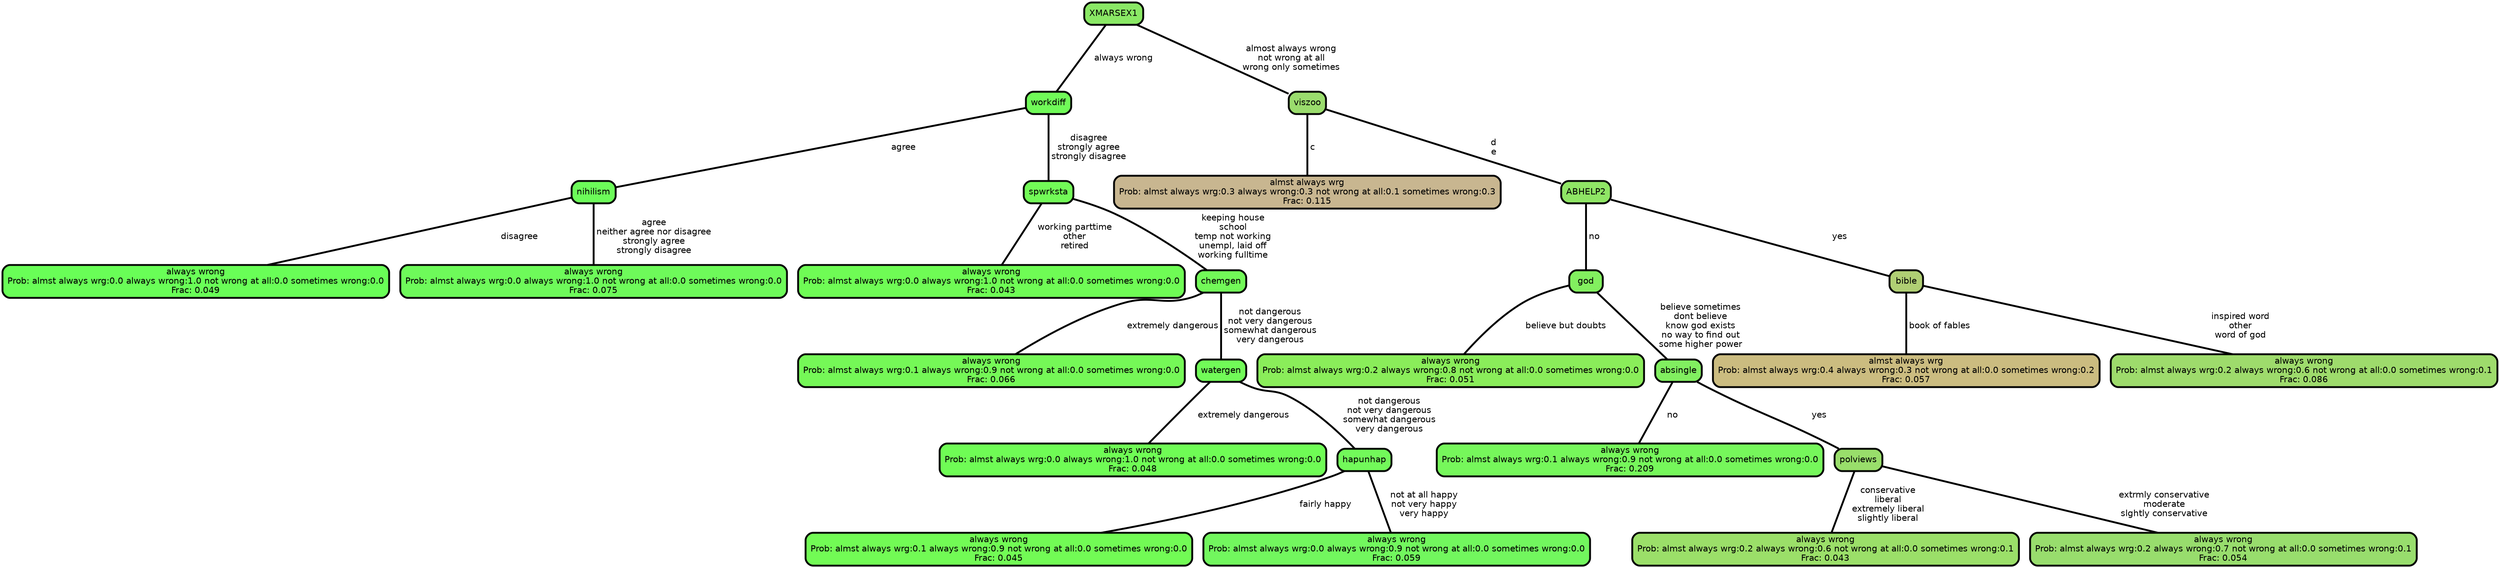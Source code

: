 graph Tree {
node [shape=box, style="filled, rounded",color="black",penwidth="3",fontcolor="black",                 fontname=helvetica] ;
graph [ranksep="0 equally", splines=straight,                 bgcolor=transparent, dpi=200] ;
edge [fontname=helvetica, color=black] ;
0 [label="always wrong
Prob: almst always wrg:0.0 always wrong:1.0 not wrong at all:0.0 sometimes wrong:0.0
Frac: 0.049", fillcolor="#69fe57"] ;
1 [label="nihilism", fillcolor="#6cfb59"] ;
2 [label="always wrong
Prob: almst always wrg:0.0 always wrong:1.0 not wrong at all:0.0 sometimes wrong:0.0
Frac: 0.075", fillcolor="#6efa5a"] ;
3 [label="workdiff", fillcolor="#70fa58"] ;
4 [label="always wrong
Prob: almst always wrg:0.0 always wrong:1.0 not wrong at all:0.0 sometimes wrong:0.0
Frac: 0.043", fillcolor="#6ffc55"] ;
5 [label="spwrksta", fillcolor="#72fa57"] ;
6 [label="always wrong
Prob: almst always wrg:0.1 always wrong:0.9 not wrong at all:0.0 sometimes wrong:0.0
Frac: 0.066", fillcolor="#75f857"] ;
7 [label="chemgen", fillcolor="#72f958"] ;
8 [label="always wrong
Prob: almst always wrg:0.0 always wrong:1.0 not wrong at all:0.0 sometimes wrong:0.0
Frac: 0.048", fillcolor="#6ffc55"] ;
9 [label="watergen", fillcolor="#71fa58"] ;
10 [label="always wrong
Prob: almst always wrg:0.1 always wrong:0.9 not wrong at all:0.0 sometimes wrong:0.0
Frac: 0.045", fillcolor="#72fb55"] ;
11 [label="hapunhap", fillcolor="#72f95a"] ;
12 [label="always wrong
Prob: almst always wrg:0.0 always wrong:0.9 not wrong at all:0.0 sometimes wrong:0.0
Frac: 0.059", fillcolor="#72f75e"] ;
13 [label="XMARSEX1", fillcolor="#8ae865"] ;
14 [label="almst always wrg
Prob: almst always wrg:0.3 always wrong:0.3 not wrong at all:0.1 sometimes wrong:0.3
Frac: 0.115", fillcolor="#c8b690"] ;
15 [label="viszoo", fillcolor="#9adc6d"] ;
16 [label="always wrong
Prob: almst always wrg:0.2 always wrong:0.8 not wrong at all:0.0 sometimes wrong:0.0
Frac: 0.051", fillcolor="#8aed5a"] ;
17 [label="god", fillcolor="#82ef5f"] ;
18 [label="always wrong
Prob: almst always wrg:0.1 always wrong:0.9 not wrong at all:0.0 sometimes wrong:0.0
Frac: 0.209", fillcolor="#76f75b"] ;
19 [label="absingle", fillcolor="#81ef60"] ;
20 [label="always wrong
Prob: almst always wrg:0.2 always wrong:0.6 not wrong at all:0.0 sometimes wrong:0.1
Frac: 0.043", fillcolor="#9bdf69"] ;
21 [label="polviews", fillcolor="#99de6b"] ;
22 [label="always wrong
Prob: almst always wrg:0.2 always wrong:0.7 not wrong at all:0.0 sometimes wrong:0.1
Frac: 0.054", fillcolor="#98dd6d"] ;
23 [label="ABHELP2", fillcolor="#8fe565"] ;
24 [label="almst always wrg
Prob: almst always wrg:0.4 always wrong:0.3 not wrong at all:0.0 sometimes wrong:0.2
Frac: 0.057", fillcolor="#cbbc80"] ;
25 [label="bible", fillcolor="#b0cf74"] ;
26 [label="always wrong
Prob: almst always wrg:0.2 always wrong:0.6 not wrong at all:0.0 sometimes wrong:0.1
Frac: 0.086", fillcolor="#9edb6c"] ;
1 -- 0 [label=" disagree",penwidth=3] ;
1 -- 2 [label=" agree\n neither agree nor disagree\n strongly agree\n strongly disagree",penwidth=3] ;
3 -- 1 [label=" agree",penwidth=3] ;
3 -- 5 [label=" disagree\n strongly agree\n strongly disagree",penwidth=3] ;
5 -- 4 [label=" working parttime\n other\n retired",penwidth=3] ;
5 -- 7 [label=" keeping house\n school\n temp not working\n unempl, laid off\n working fulltime",penwidth=3] ;
7 -- 6 [label=" extremely dangerous",penwidth=3] ;
7 -- 9 [label=" not dangerous\n not very dangerous\n somewhat dangerous\n very dangerous",penwidth=3] ;
9 -- 8 [label=" extremely dangerous",penwidth=3] ;
9 -- 11 [label=" not dangerous\n not very dangerous\n somewhat dangerous\n very dangerous",penwidth=3] ;
11 -- 10 [label=" fairly happy",penwidth=3] ;
11 -- 12 [label=" not at all happy\n not very happy\n very happy",penwidth=3] ;
13 -- 3 [label=" always wrong",penwidth=3] ;
13 -- 15 [label=" almost always wrong\n not wrong at all\n wrong only sometimes",penwidth=3] ;
15 -- 14 [label=" c",penwidth=3] ;
15 -- 23 [label=" d\n e",penwidth=3] ;
17 -- 16 [label=" believe but doubts",penwidth=3] ;
17 -- 19 [label=" believe sometimes\n dont believe\n know god exists\n no way to find out\n some higher power",penwidth=3] ;
19 -- 18 [label=" no",penwidth=3] ;
19 -- 21 [label=" yes",penwidth=3] ;
21 -- 20 [label=" conservative\n liberal\n extremely liberal\n slightly liberal",penwidth=3] ;
21 -- 22 [label=" extrmly conservative\n moderate\n slghtly conservative",penwidth=3] ;
23 -- 17 [label=" no",penwidth=3] ;
23 -- 25 [label=" yes",penwidth=3] ;
25 -- 24 [label=" book of fables",penwidth=3] ;
25 -- 26 [label=" inspired word\n other\n word of god",penwidth=3] ;
{rank = same;}}